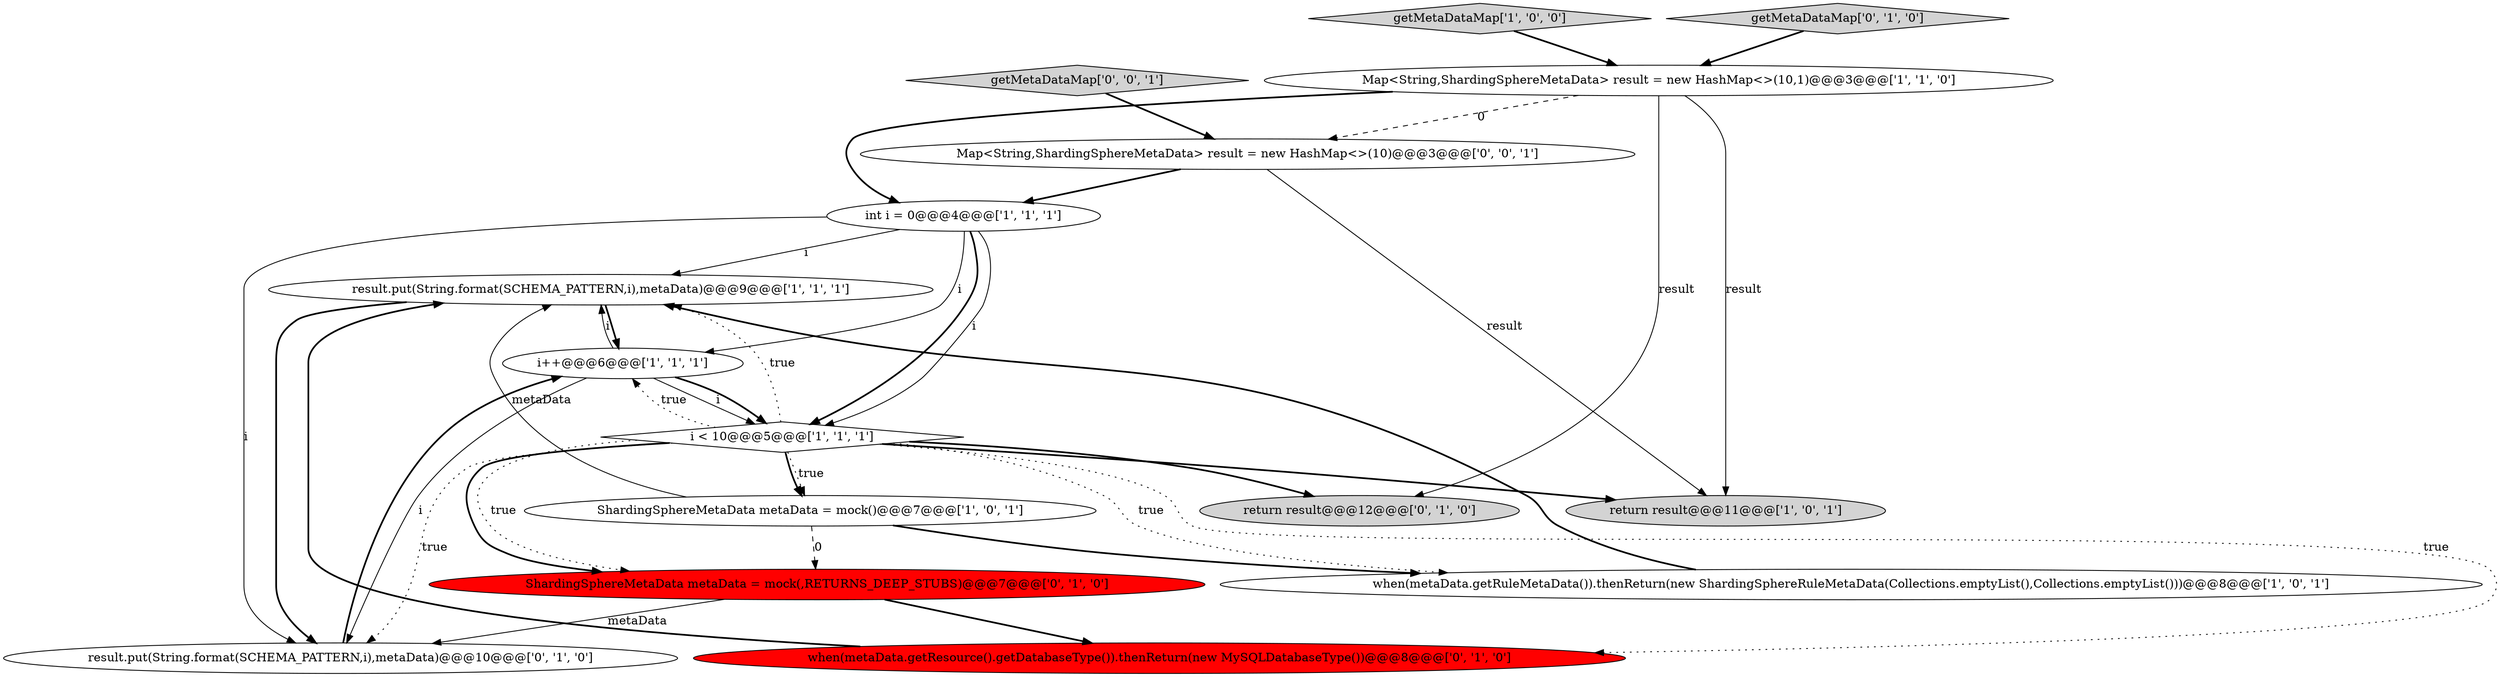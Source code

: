 digraph {
4 [style = filled, label = "int i = 0@@@4@@@['1', '1', '1']", fillcolor = white, shape = ellipse image = "AAA0AAABBB1BBB"];
8 [style = filled, label = "getMetaDataMap['1', '0', '0']", fillcolor = lightgray, shape = diamond image = "AAA0AAABBB1BBB"];
15 [style = filled, label = "Map<String,ShardingSphereMetaData> result = new HashMap<>(10)@@@3@@@['0', '0', '1']", fillcolor = white, shape = ellipse image = "AAA0AAABBB3BBB"];
3 [style = filled, label = "Map<String,ShardingSphereMetaData> result = new HashMap<>(10,1)@@@3@@@['1', '1', '0']", fillcolor = white, shape = ellipse image = "AAA0AAABBB1BBB"];
10 [style = filled, label = "return result@@@12@@@['0', '1', '0']", fillcolor = lightgray, shape = ellipse image = "AAA0AAABBB2BBB"];
12 [style = filled, label = "when(metaData.getResource().getDatabaseType()).thenReturn(new MySQLDatabaseType())@@@8@@@['0', '1', '0']", fillcolor = red, shape = ellipse image = "AAA1AAABBB2BBB"];
0 [style = filled, label = "result.put(String.format(SCHEMA_PATTERN,i),metaData)@@@9@@@['1', '1', '1']", fillcolor = white, shape = ellipse image = "AAA0AAABBB1BBB"];
1 [style = filled, label = "return result@@@11@@@['1', '0', '1']", fillcolor = lightgray, shape = ellipse image = "AAA0AAABBB1BBB"];
6 [style = filled, label = "i < 10@@@5@@@['1', '1', '1']", fillcolor = white, shape = diamond image = "AAA0AAABBB1BBB"];
13 [style = filled, label = "getMetaDataMap['0', '1', '0']", fillcolor = lightgray, shape = diamond image = "AAA0AAABBB2BBB"];
5 [style = filled, label = "i++@@@6@@@['1', '1', '1']", fillcolor = white, shape = ellipse image = "AAA0AAABBB1BBB"];
2 [style = filled, label = "when(metaData.getRuleMetaData()).thenReturn(new ShardingSphereRuleMetaData(Collections.emptyList(),Collections.emptyList()))@@@8@@@['1', '0', '1']", fillcolor = white, shape = ellipse image = "AAA0AAABBB1BBB"];
9 [style = filled, label = "ShardingSphereMetaData metaData = mock(,RETURNS_DEEP_STUBS)@@@7@@@['0', '1', '0']", fillcolor = red, shape = ellipse image = "AAA1AAABBB2BBB"];
14 [style = filled, label = "getMetaDataMap['0', '0', '1']", fillcolor = lightgray, shape = diamond image = "AAA0AAABBB3BBB"];
7 [style = filled, label = "ShardingSphereMetaData metaData = mock()@@@7@@@['1', '0', '1']", fillcolor = white, shape = ellipse image = "AAA0AAABBB1BBB"];
11 [style = filled, label = "result.put(String.format(SCHEMA_PATTERN,i),metaData)@@@10@@@['0', '1', '0']", fillcolor = white, shape = ellipse image = "AAA0AAABBB2BBB"];
4->11 [style = solid, label="i"];
9->11 [style = solid, label="metaData"];
15->1 [style = solid, label="result"];
4->6 [style = bold, label=""];
3->10 [style = solid, label="result"];
8->3 [style = bold, label=""];
0->11 [style = bold, label=""];
3->1 [style = solid, label="result"];
5->11 [style = solid, label="i"];
4->5 [style = solid, label="i"];
12->0 [style = bold, label=""];
3->4 [style = bold, label=""];
4->6 [style = solid, label="i"];
7->0 [style = solid, label="metaData"];
6->1 [style = bold, label=""];
11->5 [style = bold, label=""];
2->0 [style = bold, label=""];
6->2 [style = dotted, label="true"];
5->6 [style = bold, label=""];
13->3 [style = bold, label=""];
6->9 [style = dotted, label="true"];
7->9 [style = dashed, label="0"];
7->2 [style = bold, label=""];
6->10 [style = bold, label=""];
15->4 [style = bold, label=""];
5->0 [style = solid, label="i"];
6->7 [style = dotted, label="true"];
3->15 [style = dashed, label="0"];
4->0 [style = solid, label="i"];
14->15 [style = bold, label=""];
9->12 [style = bold, label=""];
6->0 [style = dotted, label="true"];
6->12 [style = dotted, label="true"];
6->11 [style = dotted, label="true"];
6->9 [style = bold, label=""];
6->7 [style = bold, label=""];
5->6 [style = solid, label="i"];
6->5 [style = dotted, label="true"];
0->5 [style = bold, label=""];
}
